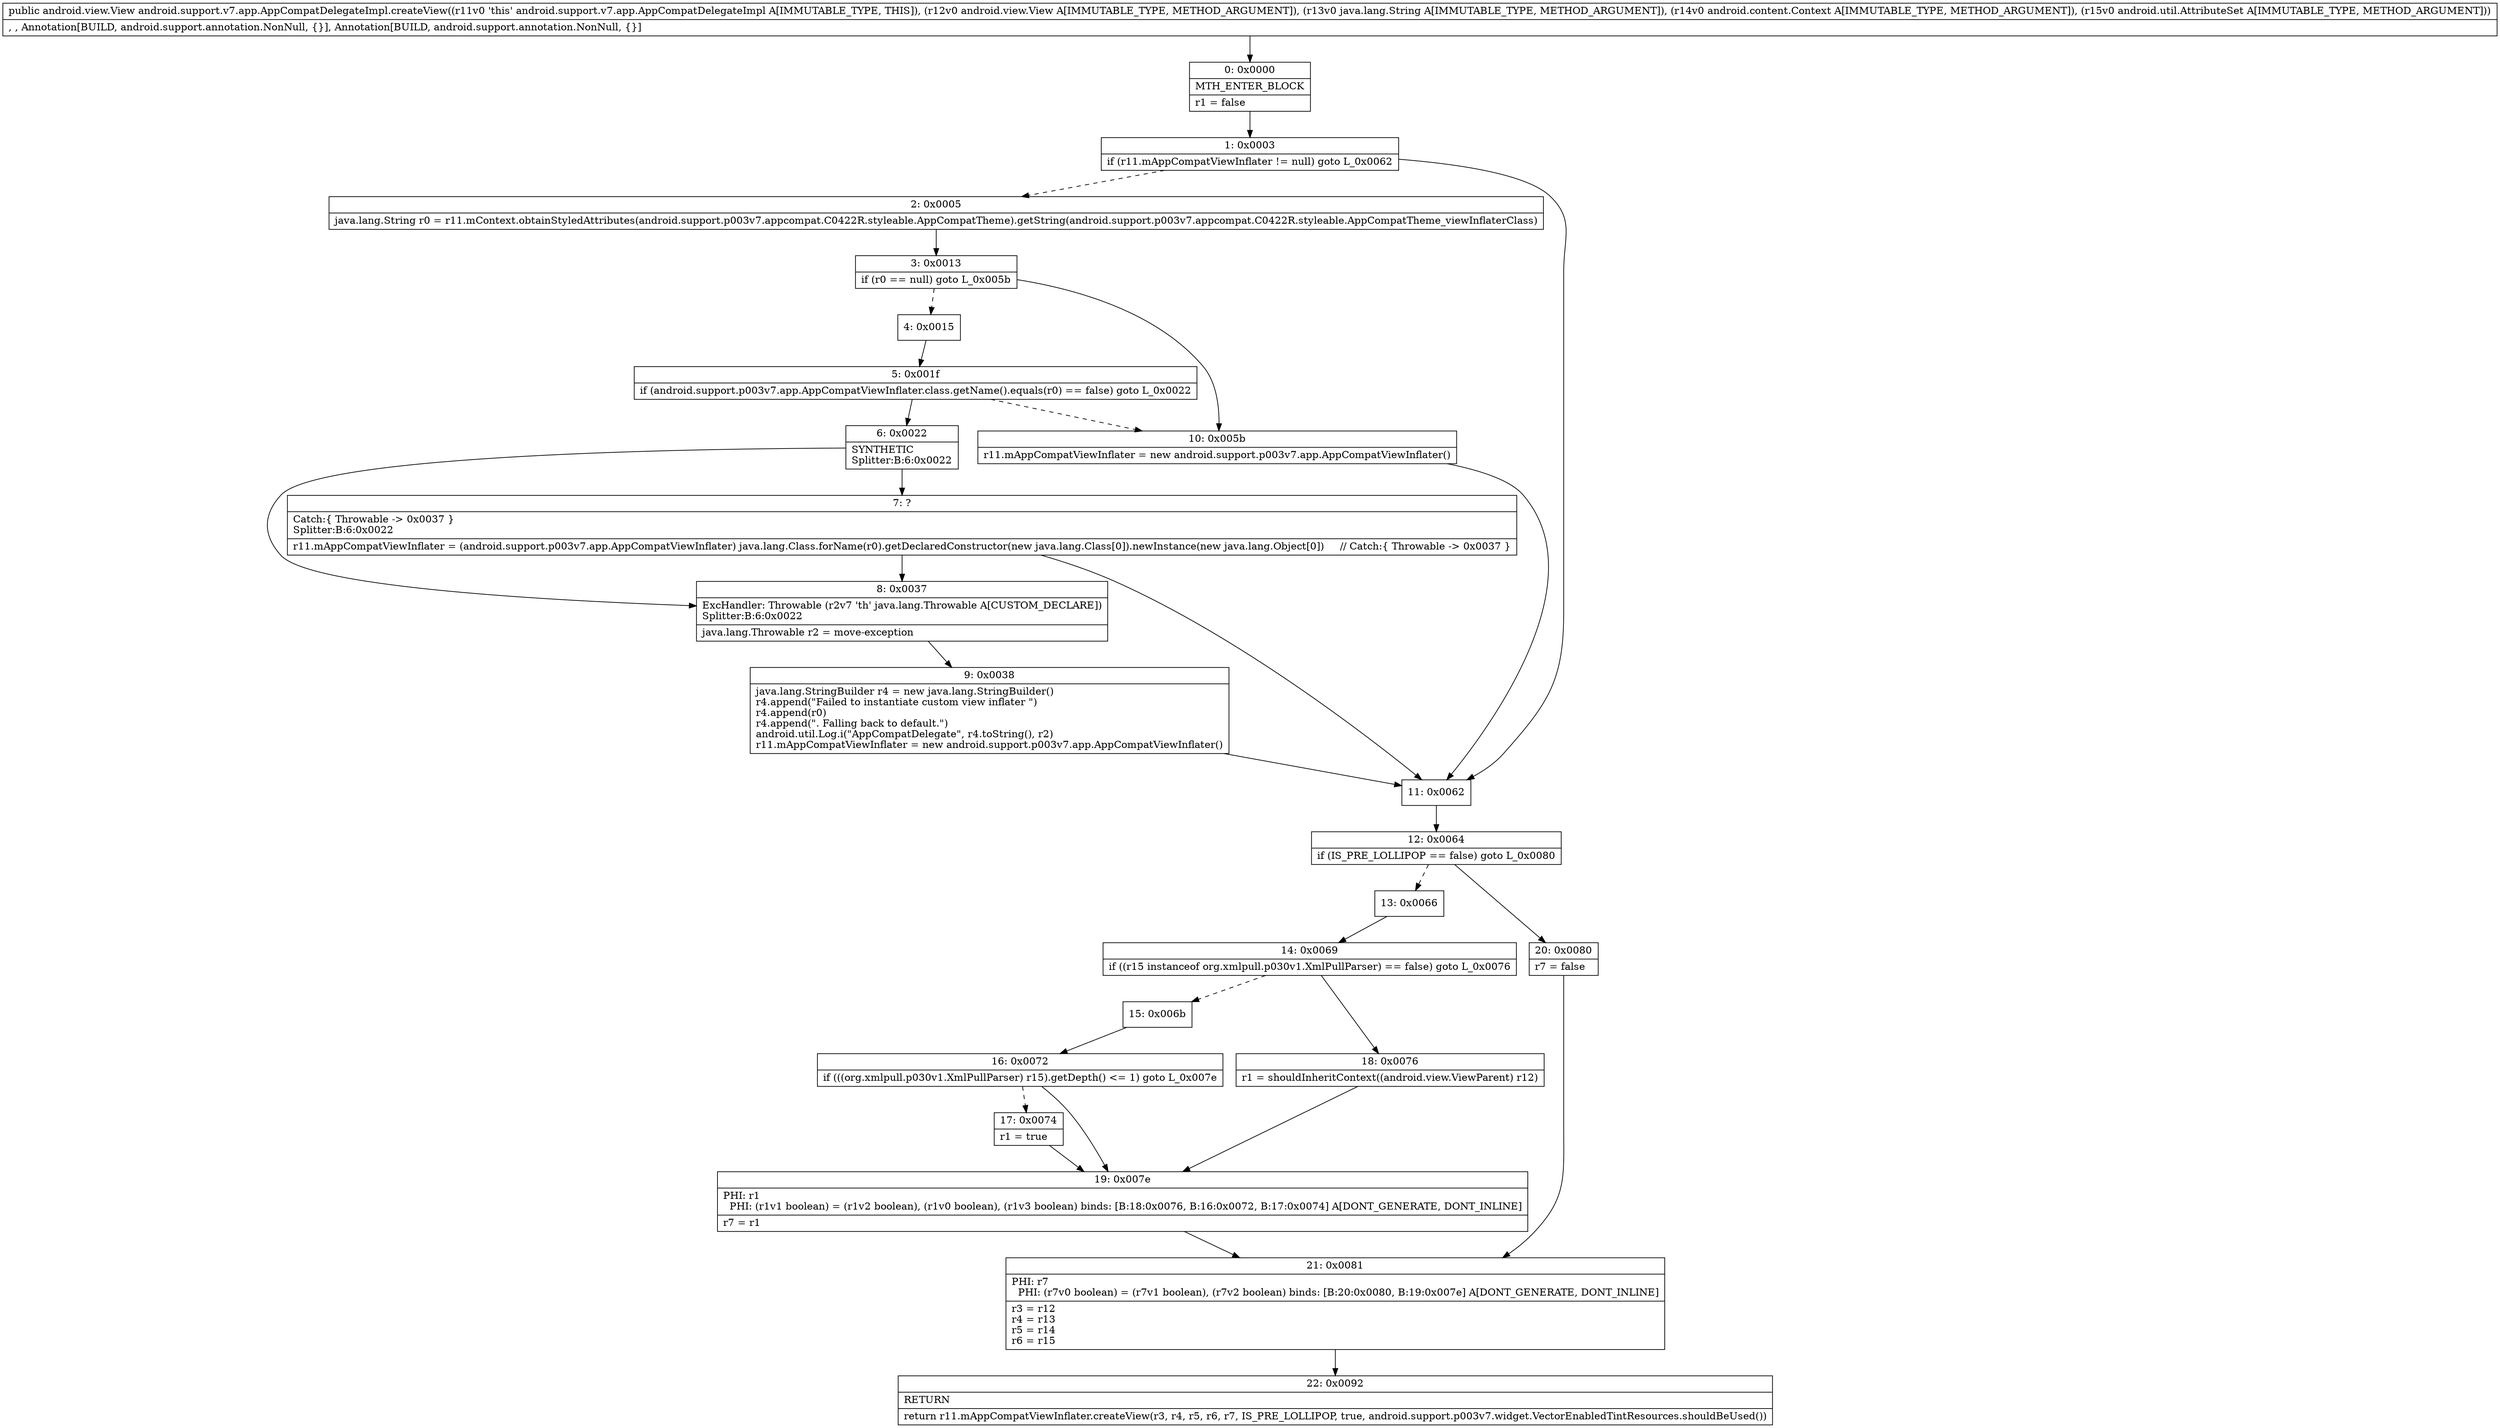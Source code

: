 digraph "CFG forandroid.support.v7.app.AppCompatDelegateImpl.createView(Landroid\/view\/View;Ljava\/lang\/String;Landroid\/content\/Context;Landroid\/util\/AttributeSet;)Landroid\/view\/View;" {
Node_0 [shape=record,label="{0\:\ 0x0000|MTH_ENTER_BLOCK\l|r1 = false\l}"];
Node_1 [shape=record,label="{1\:\ 0x0003|if (r11.mAppCompatViewInflater != null) goto L_0x0062\l}"];
Node_2 [shape=record,label="{2\:\ 0x0005|java.lang.String r0 = r11.mContext.obtainStyledAttributes(android.support.p003v7.appcompat.C0422R.styleable.AppCompatTheme).getString(android.support.p003v7.appcompat.C0422R.styleable.AppCompatTheme_viewInflaterClass)\l}"];
Node_3 [shape=record,label="{3\:\ 0x0013|if (r0 == null) goto L_0x005b\l}"];
Node_4 [shape=record,label="{4\:\ 0x0015}"];
Node_5 [shape=record,label="{5\:\ 0x001f|if (android.support.p003v7.app.AppCompatViewInflater.class.getName().equals(r0) == false) goto L_0x0022\l}"];
Node_6 [shape=record,label="{6\:\ 0x0022|SYNTHETIC\lSplitter:B:6:0x0022\l}"];
Node_7 [shape=record,label="{7\:\ ?|Catch:\{ Throwable \-\> 0x0037 \}\lSplitter:B:6:0x0022\l|r11.mAppCompatViewInflater = (android.support.p003v7.app.AppCompatViewInflater) java.lang.Class.forName(r0).getDeclaredConstructor(new java.lang.Class[0]).newInstance(new java.lang.Object[0])     \/\/ Catch:\{ Throwable \-\> 0x0037 \}\l}"];
Node_8 [shape=record,label="{8\:\ 0x0037|ExcHandler: Throwable (r2v7 'th' java.lang.Throwable A[CUSTOM_DECLARE])\lSplitter:B:6:0x0022\l|java.lang.Throwable r2 = move\-exception\l}"];
Node_9 [shape=record,label="{9\:\ 0x0038|java.lang.StringBuilder r4 = new java.lang.StringBuilder()\lr4.append(\"Failed to instantiate custom view inflater \")\lr4.append(r0)\lr4.append(\". Falling back to default.\")\landroid.util.Log.i(\"AppCompatDelegate\", r4.toString(), r2)\lr11.mAppCompatViewInflater = new android.support.p003v7.app.AppCompatViewInflater()\l}"];
Node_10 [shape=record,label="{10\:\ 0x005b|r11.mAppCompatViewInflater = new android.support.p003v7.app.AppCompatViewInflater()\l}"];
Node_11 [shape=record,label="{11\:\ 0x0062}"];
Node_12 [shape=record,label="{12\:\ 0x0064|if (IS_PRE_LOLLIPOP == false) goto L_0x0080\l}"];
Node_13 [shape=record,label="{13\:\ 0x0066}"];
Node_14 [shape=record,label="{14\:\ 0x0069|if ((r15 instanceof org.xmlpull.p030v1.XmlPullParser) == false) goto L_0x0076\l}"];
Node_15 [shape=record,label="{15\:\ 0x006b}"];
Node_16 [shape=record,label="{16\:\ 0x0072|if (((org.xmlpull.p030v1.XmlPullParser) r15).getDepth() \<= 1) goto L_0x007e\l}"];
Node_17 [shape=record,label="{17\:\ 0x0074|r1 = true\l}"];
Node_18 [shape=record,label="{18\:\ 0x0076|r1 = shouldInheritContext((android.view.ViewParent) r12)\l}"];
Node_19 [shape=record,label="{19\:\ 0x007e|PHI: r1 \l  PHI: (r1v1 boolean) = (r1v2 boolean), (r1v0 boolean), (r1v3 boolean) binds: [B:18:0x0076, B:16:0x0072, B:17:0x0074] A[DONT_GENERATE, DONT_INLINE]\l|r7 = r1\l}"];
Node_20 [shape=record,label="{20\:\ 0x0080|r7 = false\l}"];
Node_21 [shape=record,label="{21\:\ 0x0081|PHI: r7 \l  PHI: (r7v0 boolean) = (r7v1 boolean), (r7v2 boolean) binds: [B:20:0x0080, B:19:0x007e] A[DONT_GENERATE, DONT_INLINE]\l|r3 = r12\lr4 = r13\lr5 = r14\lr6 = r15\l}"];
Node_22 [shape=record,label="{22\:\ 0x0092|RETURN\l|return r11.mAppCompatViewInflater.createView(r3, r4, r5, r6, r7, IS_PRE_LOLLIPOP, true, android.support.p003v7.widget.VectorEnabledTintResources.shouldBeUsed())\l}"];
MethodNode[shape=record,label="{public android.view.View android.support.v7.app.AppCompatDelegateImpl.createView((r11v0 'this' android.support.v7.app.AppCompatDelegateImpl A[IMMUTABLE_TYPE, THIS]), (r12v0 android.view.View A[IMMUTABLE_TYPE, METHOD_ARGUMENT]), (r13v0 java.lang.String A[IMMUTABLE_TYPE, METHOD_ARGUMENT]), (r14v0 android.content.Context A[IMMUTABLE_TYPE, METHOD_ARGUMENT]), (r15v0 android.util.AttributeSet A[IMMUTABLE_TYPE, METHOD_ARGUMENT]))  | , , Annotation[BUILD, android.support.annotation.NonNull, \{\}], Annotation[BUILD, android.support.annotation.NonNull, \{\}]\l}"];
MethodNode -> Node_0;
Node_0 -> Node_1;
Node_1 -> Node_2[style=dashed];
Node_1 -> Node_11;
Node_2 -> Node_3;
Node_3 -> Node_4[style=dashed];
Node_3 -> Node_10;
Node_4 -> Node_5;
Node_5 -> Node_6;
Node_5 -> Node_10[style=dashed];
Node_6 -> Node_7;
Node_6 -> Node_8;
Node_7 -> Node_8;
Node_7 -> Node_11;
Node_8 -> Node_9;
Node_9 -> Node_11;
Node_10 -> Node_11;
Node_11 -> Node_12;
Node_12 -> Node_13[style=dashed];
Node_12 -> Node_20;
Node_13 -> Node_14;
Node_14 -> Node_15[style=dashed];
Node_14 -> Node_18;
Node_15 -> Node_16;
Node_16 -> Node_17[style=dashed];
Node_16 -> Node_19;
Node_17 -> Node_19;
Node_18 -> Node_19;
Node_19 -> Node_21;
Node_20 -> Node_21;
Node_21 -> Node_22;
}

